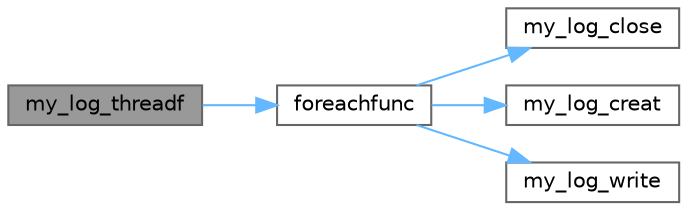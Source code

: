 digraph "my_log_threadf"
{
 // LATEX_PDF_SIZE
  bgcolor="transparent";
  edge [fontname=Helvetica,fontsize=10,labelfontname=Helvetica,labelfontsize=10];
  node [fontname=Helvetica,fontsize=10,shape=box,height=0.2,width=0.4];
  rankdir="LR";
  Node1 [label="my_log_threadf",height=0.2,width=0.4,color="gray40", fillcolor="grey60", style="filled", fontcolor="black",tooltip=" "];
  Node1 -> Node2 [color="steelblue1",style="solid"];
  Node2 [label="foreachfunc",height=0.2,width=0.4,color="grey40", fillcolor="white", style="filled",URL="$mylog_8c.html#aa1d3a78ef72b97643e902ff3b13299b1",tooltip=" "];
  Node2 -> Node3 [color="steelblue1",style="solid"];
  Node3 [label="my_log_close",height=0.2,width=0.4,color="grey40", fillcolor="white", style="filled",URL="$mylog_8c.html#ada80f4d7baa1c180b65041d93aeb27d8",tooltip=" "];
  Node2 -> Node4 [color="steelblue1",style="solid"];
  Node4 [label="my_log_creat",height=0.2,width=0.4,color="grey40", fillcolor="white", style="filled",URL="$mylog_8c.html#a3aeb81c1486f3e4961a58e0818f02f1a",tooltip="创建日志文件"];
  Node2 -> Node5 [color="steelblue1",style="solid"];
  Node5 [label="my_log_write",height=0.2,width=0.4,color="grey40", fillcolor="white", style="filled",URL="$mylog_8c.html#a56f4c7e594901a271fda19b30564966d",tooltip="写日志"];
}
